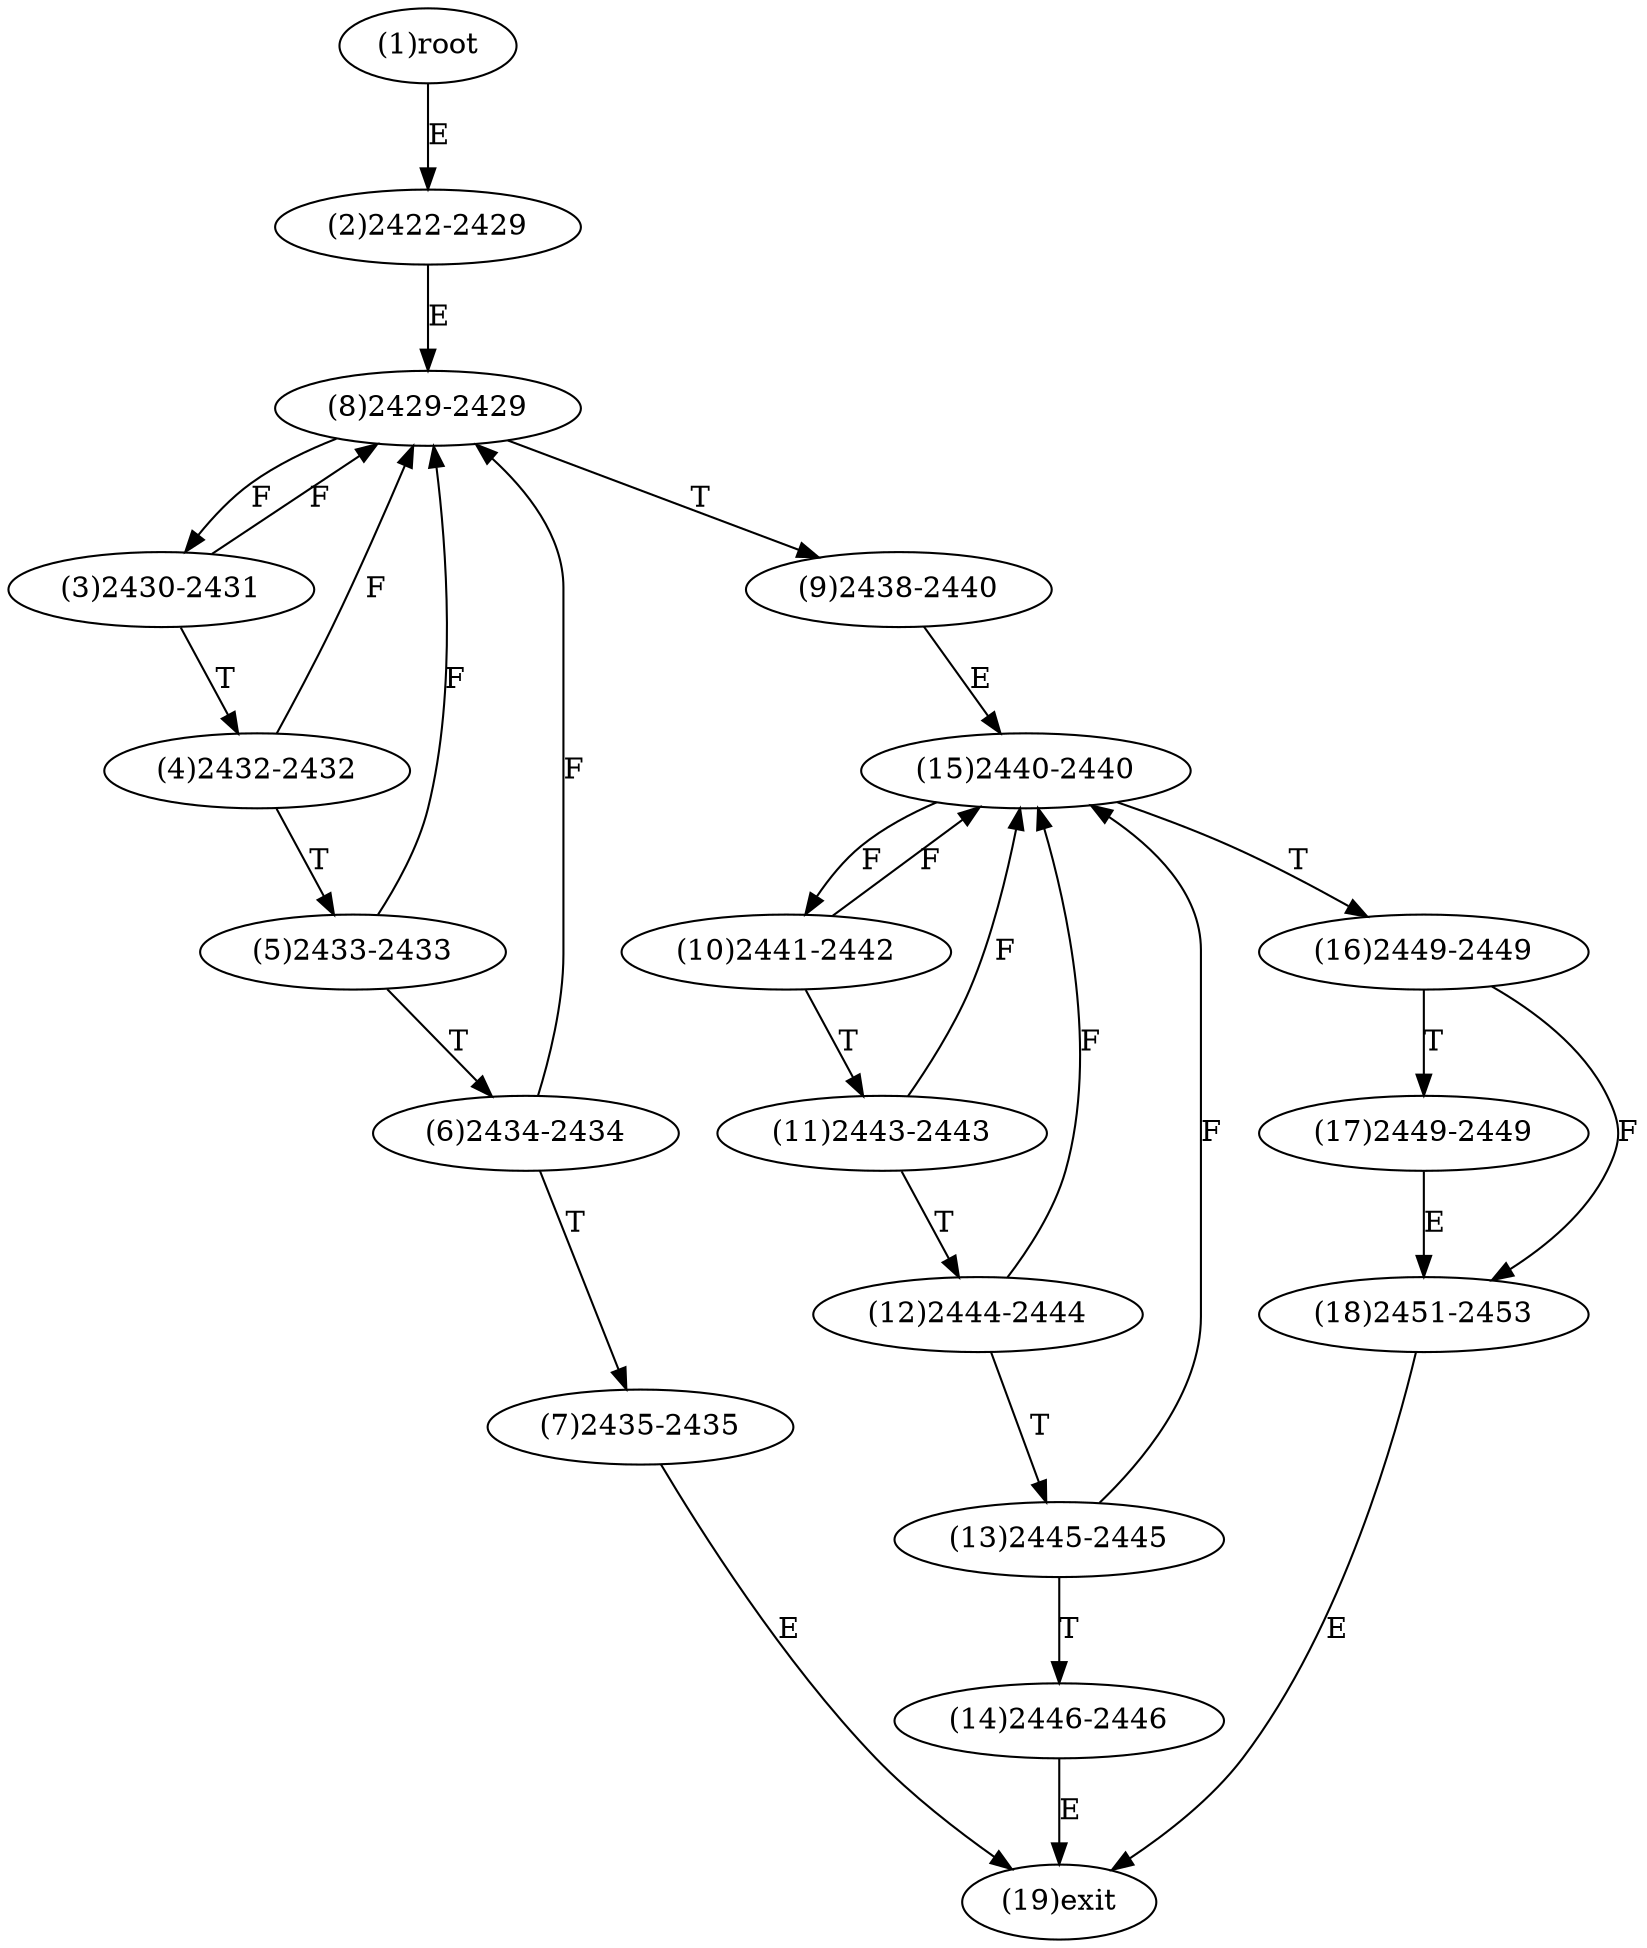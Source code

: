 digraph "" { 
1[ label="(1)root"];
2[ label="(2)2422-2429"];
3[ label="(3)2430-2431"];
4[ label="(4)2432-2432"];
5[ label="(5)2433-2433"];
6[ label="(6)2434-2434"];
7[ label="(7)2435-2435"];
8[ label="(8)2429-2429"];
9[ label="(9)2438-2440"];
10[ label="(10)2441-2442"];
11[ label="(11)2443-2443"];
12[ label="(12)2444-2444"];
13[ label="(13)2445-2445"];
14[ label="(14)2446-2446"];
15[ label="(15)2440-2440"];
17[ label="(17)2449-2449"];
16[ label="(16)2449-2449"];
19[ label="(19)exit"];
18[ label="(18)2451-2453"];
1->2[ label="E"];
2->8[ label="E"];
3->8[ label="F"];
3->4[ label="T"];
4->8[ label="F"];
4->5[ label="T"];
5->8[ label="F"];
5->6[ label="T"];
6->8[ label="F"];
6->7[ label="T"];
7->19[ label="E"];
8->3[ label="F"];
8->9[ label="T"];
9->15[ label="E"];
10->15[ label="F"];
10->11[ label="T"];
11->15[ label="F"];
11->12[ label="T"];
12->15[ label="F"];
12->13[ label="T"];
13->15[ label="F"];
13->14[ label="T"];
14->19[ label="E"];
15->10[ label="F"];
15->16[ label="T"];
16->18[ label="F"];
16->17[ label="T"];
17->18[ label="E"];
18->19[ label="E"];
}